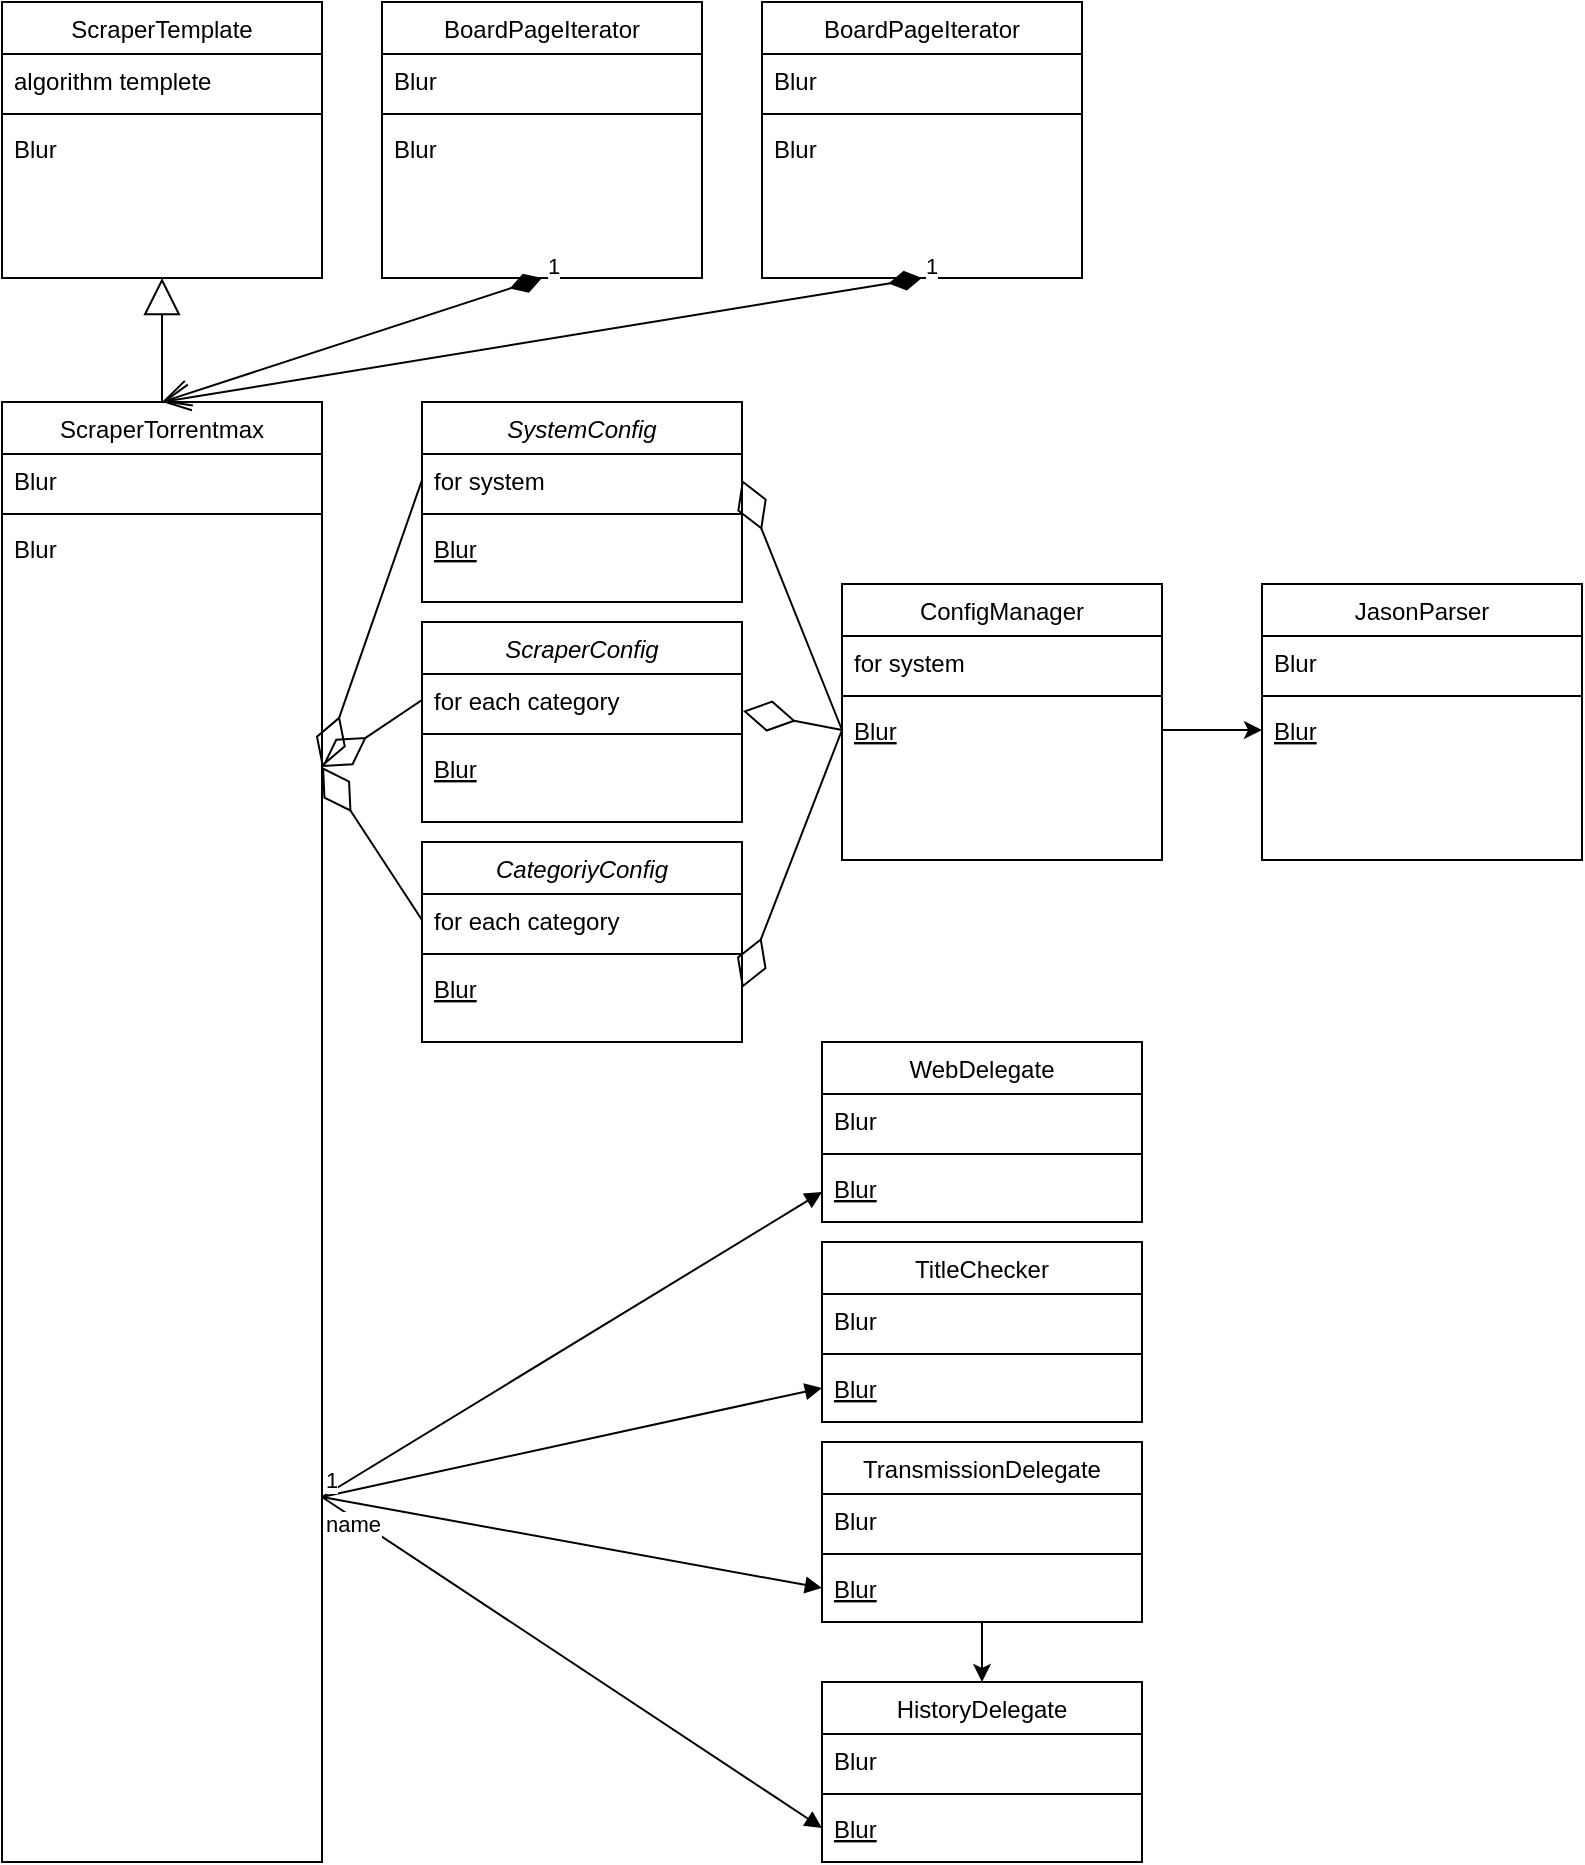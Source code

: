<mxfile version="13.5.7" type="device"><diagram id="C5RBs43oDa-KdzZeNtuy" name="Page-1"><mxGraphModel dx="822" dy="1627" grid="1" gridSize="10" guides="1" tooltips="1" connect="1" arrows="1" fold="1" page="1" pageScale="1" pageWidth="827" pageHeight="1169" math="0" shadow="0"><root><mxCell id="WIyWlLk6GJQsqaUBKTNV-0"/><mxCell id="WIyWlLk6GJQsqaUBKTNV-1" parent="WIyWlLk6GJQsqaUBKTNV-0"/><mxCell id="j8TjBGTL6p1VlJTiAmQx-67" value="" style="endArrow=classic;html=1;exitX=0.5;exitY=1;exitDx=0;exitDy=0;entryX=0.5;entryY=0;entryDx=0;entryDy=0;" parent="WIyWlLk6GJQsqaUBKTNV-1" source="j8TjBGTL6p1VlJTiAmQx-50" target="j8TjBGTL6p1VlJTiAmQx-56" edge="1"><mxGeometry width="50" height="50" relative="1" as="geometry"><mxPoint x="499.52" y="1031.012" as="sourcePoint"/><mxPoint x="430" y="995" as="targetPoint"/></mxGeometry></mxCell><mxCell id="j8TjBGTL6p1VlJTiAmQx-74" value="" style="endArrow=classic;html=1;exitX=1;exitY=0.5;exitDx=0;exitDy=0;entryX=0;entryY=0.5;entryDx=0;entryDy=0;" parent="WIyWlLk6GJQsqaUBKTNV-1" source="j8TjBGTL6p1VlJTiAmQx-35" target="j8TjBGTL6p1VlJTiAmQx-72" edge="1"><mxGeometry width="50" height="50" relative="1" as="geometry"><mxPoint x="610" y="555" as="sourcePoint"/><mxPoint x="650" y="555" as="targetPoint"/></mxGeometry></mxCell><mxCell id="1FENsD39uDUE2eKLZy-M-0" value="SystemConfig" style="swimlane;fontStyle=2;align=center;verticalAlign=top;childLayout=stackLayout;horizontal=1;startSize=26;horizontalStack=0;resizeParent=1;resizeLast=0;collapsible=1;marginBottom=0;rounded=0;shadow=0;strokeWidth=1;" parent="WIyWlLk6GJQsqaUBKTNV-1" vertex="1"><mxGeometry x="220" y="300" width="160" height="100" as="geometry"><mxRectangle x="130" y="380" width="160" height="26" as="alternateBounds"/></mxGeometry></mxCell><mxCell id="1FENsD39uDUE2eKLZy-M-1" value="for system" style="text;align=left;verticalAlign=top;spacingLeft=4;spacingRight=4;overflow=hidden;rotatable=0;points=[[0,0.5],[1,0.5]];portConstraint=eastwest;" parent="1FENsD39uDUE2eKLZy-M-0" vertex="1"><mxGeometry y="26" width="160" height="26" as="geometry"/></mxCell><mxCell id="1FENsD39uDUE2eKLZy-M-2" value="" style="line;html=1;strokeWidth=1;align=left;verticalAlign=middle;spacingTop=-1;spacingLeft=3;spacingRight=3;rotatable=0;labelPosition=right;points=[];portConstraint=eastwest;" parent="1FENsD39uDUE2eKLZy-M-0" vertex="1"><mxGeometry y="52" width="160" height="8" as="geometry"/></mxCell><mxCell id="1FENsD39uDUE2eKLZy-M-3" value="Blur" style="text;align=left;verticalAlign=top;spacingLeft=4;spacingRight=4;overflow=hidden;rotatable=0;points=[[0,0.5],[1,0.5]];portConstraint=eastwest;fontStyle=4" parent="1FENsD39uDUE2eKLZy-M-0" vertex="1"><mxGeometry y="60" width="160" height="26" as="geometry"/></mxCell><mxCell id="j8TjBGTL6p1VlJTiAmQx-25" value="ScraperConfig" style="swimlane;fontStyle=2;align=center;verticalAlign=top;childLayout=stackLayout;horizontal=1;startSize=26;horizontalStack=0;resizeParent=1;resizeLast=0;collapsible=1;marginBottom=0;rounded=0;shadow=0;strokeWidth=1;" parent="WIyWlLk6GJQsqaUBKTNV-1" vertex="1"><mxGeometry x="220" y="410" width="160" height="100" as="geometry"><mxRectangle x="130" y="380" width="160" height="26" as="alternateBounds"/></mxGeometry></mxCell><mxCell id="j8TjBGTL6p1VlJTiAmQx-26" value="for each category" style="text;align=left;verticalAlign=top;spacingLeft=4;spacingRight=4;overflow=hidden;rotatable=0;points=[[0,0.5],[1,0.5]];portConstraint=eastwest;" parent="j8TjBGTL6p1VlJTiAmQx-25" vertex="1"><mxGeometry y="26" width="160" height="26" as="geometry"/></mxCell><mxCell id="j8TjBGTL6p1VlJTiAmQx-28" value="" style="line;html=1;strokeWidth=1;align=left;verticalAlign=middle;spacingTop=-1;spacingLeft=3;spacingRight=3;rotatable=0;labelPosition=right;points=[];portConstraint=eastwest;" parent="j8TjBGTL6p1VlJTiAmQx-25" vertex="1"><mxGeometry y="52" width="160" height="8" as="geometry"/></mxCell><mxCell id="j8TjBGTL6p1VlJTiAmQx-29" value="Blur" style="text;align=left;verticalAlign=top;spacingLeft=4;spacingRight=4;overflow=hidden;rotatable=0;points=[[0,0.5],[1,0.5]];portConstraint=eastwest;fontStyle=4" parent="j8TjBGTL6p1VlJTiAmQx-25" vertex="1"><mxGeometry y="60" width="160" height="26" as="geometry"/></mxCell><mxCell id="ChljJz6uikZWS0F48ZWc-0" value="CategoriyConfig" style="swimlane;fontStyle=2;align=center;verticalAlign=top;childLayout=stackLayout;horizontal=1;startSize=26;horizontalStack=0;resizeParent=1;resizeLast=0;collapsible=1;marginBottom=0;rounded=0;shadow=0;strokeWidth=1;" parent="WIyWlLk6GJQsqaUBKTNV-1" vertex="1"><mxGeometry x="220" y="520" width="160" height="100" as="geometry"><mxRectangle x="130" y="380" width="160" height="26" as="alternateBounds"/></mxGeometry></mxCell><mxCell id="ChljJz6uikZWS0F48ZWc-1" value="for each category" style="text;align=left;verticalAlign=top;spacingLeft=4;spacingRight=4;overflow=hidden;rotatable=0;points=[[0,0.5],[1,0.5]];portConstraint=eastwest;" parent="ChljJz6uikZWS0F48ZWc-0" vertex="1"><mxGeometry y="26" width="160" height="26" as="geometry"/></mxCell><mxCell id="ChljJz6uikZWS0F48ZWc-2" value="" style="line;html=1;strokeWidth=1;align=left;verticalAlign=middle;spacingTop=-1;spacingLeft=3;spacingRight=3;rotatable=0;labelPosition=right;points=[];portConstraint=eastwest;" parent="ChljJz6uikZWS0F48ZWc-0" vertex="1"><mxGeometry y="52" width="160" height="8" as="geometry"/></mxCell><mxCell id="ChljJz6uikZWS0F48ZWc-3" value="Blur" style="text;align=left;verticalAlign=top;spacingLeft=4;spacingRight=4;overflow=hidden;rotatable=0;points=[[0,0.5],[1,0.5]];portConstraint=eastwest;fontStyle=4" parent="ChljJz6uikZWS0F48ZWc-0" vertex="1"><mxGeometry y="60" width="160" height="26" as="geometry"/></mxCell><mxCell id="j8TjBGTL6p1VlJTiAmQx-31" value="ConfigManager" style="swimlane;fontStyle=0;align=center;verticalAlign=top;childLayout=stackLayout;horizontal=1;startSize=26;horizontalStack=0;resizeParent=1;resizeLast=0;collapsible=1;marginBottom=0;rounded=0;shadow=0;strokeWidth=1;" parent="WIyWlLk6GJQsqaUBKTNV-1" vertex="1"><mxGeometry x="430" y="391" width="160" height="138" as="geometry"><mxRectangle x="130" y="380" width="160" height="26" as="alternateBounds"/></mxGeometry></mxCell><mxCell id="j8TjBGTL6p1VlJTiAmQx-32" value="for system" style="text;align=left;verticalAlign=top;spacingLeft=4;spacingRight=4;overflow=hidden;rotatable=0;points=[[0,0.5],[1,0.5]];portConstraint=eastwest;" parent="j8TjBGTL6p1VlJTiAmQx-31" vertex="1"><mxGeometry y="26" width="160" height="26" as="geometry"/></mxCell><mxCell id="j8TjBGTL6p1VlJTiAmQx-34" value="" style="line;html=1;strokeWidth=1;align=left;verticalAlign=middle;spacingTop=-1;spacingLeft=3;spacingRight=3;rotatable=0;labelPosition=right;points=[];portConstraint=eastwest;" parent="j8TjBGTL6p1VlJTiAmQx-31" vertex="1"><mxGeometry y="52" width="160" height="8" as="geometry"/></mxCell><mxCell id="j8TjBGTL6p1VlJTiAmQx-35" value="Blur" style="text;align=left;verticalAlign=top;spacingLeft=4;spacingRight=4;overflow=hidden;rotatable=0;points=[[0,0.5],[1,0.5]];portConstraint=eastwest;fontStyle=4" parent="j8TjBGTL6p1VlJTiAmQx-31" vertex="1"><mxGeometry y="60" width="160" height="26" as="geometry"/></mxCell><mxCell id="j8TjBGTL6p1VlJTiAmQx-68" value="JasonParser" style="swimlane;fontStyle=0;align=center;verticalAlign=top;childLayout=stackLayout;horizontal=1;startSize=26;horizontalStack=0;resizeParent=1;resizeLast=0;collapsible=1;marginBottom=0;rounded=0;shadow=0;strokeWidth=1;" parent="WIyWlLk6GJQsqaUBKTNV-1" vertex="1"><mxGeometry x="640" y="391" width="160" height="138" as="geometry"><mxRectangle x="130" y="380" width="160" height="26" as="alternateBounds"/></mxGeometry></mxCell><mxCell id="j8TjBGTL6p1VlJTiAmQx-69" value="Blur" style="text;align=left;verticalAlign=top;spacingLeft=4;spacingRight=4;overflow=hidden;rotatable=0;points=[[0,0.5],[1,0.5]];portConstraint=eastwest;" parent="j8TjBGTL6p1VlJTiAmQx-68" vertex="1"><mxGeometry y="26" width="160" height="26" as="geometry"/></mxCell><mxCell id="j8TjBGTL6p1VlJTiAmQx-71" value="" style="line;html=1;strokeWidth=1;align=left;verticalAlign=middle;spacingTop=-1;spacingLeft=3;spacingRight=3;rotatable=0;labelPosition=right;points=[];portConstraint=eastwest;" parent="j8TjBGTL6p1VlJTiAmQx-68" vertex="1"><mxGeometry y="52" width="160" height="8" as="geometry"/></mxCell><mxCell id="j8TjBGTL6p1VlJTiAmQx-72" value="Blur" style="text;align=left;verticalAlign=top;spacingLeft=4;spacingRight=4;overflow=hidden;rotatable=0;points=[[0,0.5],[1,0.5]];portConstraint=eastwest;fontStyle=4" parent="j8TjBGTL6p1VlJTiAmQx-68" vertex="1"><mxGeometry y="60" width="160" height="26" as="geometry"/></mxCell><mxCell id="j8TjBGTL6p1VlJTiAmQx-0" value="BoardPageIterator" style="swimlane;fontStyle=0;align=center;verticalAlign=top;childLayout=stackLayout;horizontal=1;startSize=26;horizontalStack=0;resizeParent=1;resizeLast=0;collapsible=1;marginBottom=0;rounded=0;shadow=0;strokeWidth=1;" parent="WIyWlLk6GJQsqaUBKTNV-1" vertex="1"><mxGeometry x="200" y="100" width="160" height="138" as="geometry"><mxRectangle x="230" y="140" width="160" height="26" as="alternateBounds"/></mxGeometry></mxCell><mxCell id="j8TjBGTL6p1VlJTiAmQx-1" value="Blur" style="text;align=left;verticalAlign=top;spacingLeft=4;spacingRight=4;overflow=hidden;rotatable=0;points=[[0,0.5],[1,0.5]];portConstraint=eastwest;" parent="j8TjBGTL6p1VlJTiAmQx-0" vertex="1"><mxGeometry y="26" width="160" height="26" as="geometry"/></mxCell><mxCell id="j8TjBGTL6p1VlJTiAmQx-4" value="" style="line;html=1;strokeWidth=1;align=left;verticalAlign=middle;spacingTop=-1;spacingLeft=3;spacingRight=3;rotatable=0;labelPosition=right;points=[];portConstraint=eastwest;" parent="j8TjBGTL6p1VlJTiAmQx-0" vertex="1"><mxGeometry y="52" width="160" height="8" as="geometry"/></mxCell><mxCell id="j8TjBGTL6p1VlJTiAmQx-5" value="Blur" style="text;align=left;verticalAlign=top;spacingLeft=4;spacingRight=4;overflow=hidden;rotatable=0;points=[[0,0.5],[1,0.5]];portConstraint=eastwest;" parent="j8TjBGTL6p1VlJTiAmQx-0" vertex="1"><mxGeometry y="60" width="160" height="26" as="geometry"/></mxCell><mxCell id="f7Vsn7BPIszJEmUHjl6W-9" value="ScraperTorrentmax" style="swimlane;fontStyle=0;align=center;verticalAlign=top;childLayout=stackLayout;horizontal=1;startSize=26;horizontalStack=0;resizeParent=1;resizeLast=0;collapsible=1;marginBottom=0;rounded=0;shadow=0;strokeWidth=1;" parent="WIyWlLk6GJQsqaUBKTNV-1" vertex="1"><mxGeometry x="10" y="300" width="160" height="730" as="geometry"><mxRectangle x="10" y="100" width="160" height="26" as="alternateBounds"/></mxGeometry></mxCell><mxCell id="f7Vsn7BPIszJEmUHjl6W-10" value="Blur" style="text;align=left;verticalAlign=top;spacingLeft=4;spacingRight=4;overflow=hidden;rotatable=0;points=[[0,0.5],[1,0.5]];portConstraint=eastwest;" parent="f7Vsn7BPIszJEmUHjl6W-9" vertex="1"><mxGeometry y="26" width="160" height="26" as="geometry"/></mxCell><mxCell id="f7Vsn7BPIszJEmUHjl6W-11" value="" style="line;html=1;strokeWidth=1;align=left;verticalAlign=middle;spacingTop=-1;spacingLeft=3;spacingRight=3;rotatable=0;labelPosition=right;points=[];portConstraint=eastwest;" parent="f7Vsn7BPIszJEmUHjl6W-9" vertex="1"><mxGeometry y="52" width="160" height="8" as="geometry"/></mxCell><mxCell id="f7Vsn7BPIszJEmUHjl6W-12" value="Blur" style="text;align=left;verticalAlign=top;spacingLeft=4;spacingRight=4;overflow=hidden;rotatable=0;points=[[0,0.5],[1,0.5]];portConstraint=eastwest;" parent="f7Vsn7BPIszJEmUHjl6W-9" vertex="1"><mxGeometry y="60" width="160" height="26" as="geometry"/></mxCell><mxCell id="pLfaunCW0pPwW7VCbgwO-0" value="ScraperTemplate" style="swimlane;fontStyle=0;align=center;verticalAlign=top;childLayout=stackLayout;horizontal=1;startSize=26;horizontalStack=0;resizeParent=1;resizeLast=0;collapsible=1;marginBottom=0;rounded=0;shadow=0;strokeWidth=1;" parent="WIyWlLk6GJQsqaUBKTNV-1" vertex="1"><mxGeometry x="10" y="100" width="160" height="138" as="geometry"><mxRectangle x="230" y="140" width="160" height="26" as="alternateBounds"/></mxGeometry></mxCell><mxCell id="pLfaunCW0pPwW7VCbgwO-1" value="algorithm templete" style="text;align=left;verticalAlign=top;spacingLeft=4;spacingRight=4;overflow=hidden;rotatable=0;points=[[0,0.5],[1,0.5]];portConstraint=eastwest;" parent="pLfaunCW0pPwW7VCbgwO-0" vertex="1"><mxGeometry y="26" width="160" height="26" as="geometry"/></mxCell><mxCell id="pLfaunCW0pPwW7VCbgwO-2" value="" style="line;html=1;strokeWidth=1;align=left;verticalAlign=middle;spacingTop=-1;spacingLeft=3;spacingRight=3;rotatable=0;labelPosition=right;points=[];portConstraint=eastwest;" parent="pLfaunCW0pPwW7VCbgwO-0" vertex="1"><mxGeometry y="52" width="160" height="8" as="geometry"/></mxCell><mxCell id="pLfaunCW0pPwW7VCbgwO-3" value="Blur" style="text;align=left;verticalAlign=top;spacingLeft=4;spacingRight=4;overflow=hidden;rotatable=0;points=[[0,0.5],[1,0.5]];portConstraint=eastwest;" parent="pLfaunCW0pPwW7VCbgwO-0" vertex="1"><mxGeometry y="60" width="160" height="26" as="geometry"/></mxCell><mxCell id="yYTCXx3Da2UYbO6o0smQ-0" value="BoardPageIterator" style="swimlane;fontStyle=0;align=center;verticalAlign=top;childLayout=stackLayout;horizontal=1;startSize=26;horizontalStack=0;resizeParent=1;resizeLast=0;collapsible=1;marginBottom=0;rounded=0;shadow=0;strokeWidth=1;" parent="WIyWlLk6GJQsqaUBKTNV-1" vertex="1"><mxGeometry x="390" y="100" width="160" height="138" as="geometry"><mxRectangle x="230" y="140" width="160" height="26" as="alternateBounds"/></mxGeometry></mxCell><mxCell id="yYTCXx3Da2UYbO6o0smQ-1" value="Blur" style="text;align=left;verticalAlign=top;spacingLeft=4;spacingRight=4;overflow=hidden;rotatable=0;points=[[0,0.5],[1,0.5]];portConstraint=eastwest;" parent="yYTCXx3Da2UYbO6o0smQ-0" vertex="1"><mxGeometry y="26" width="160" height="26" as="geometry"/></mxCell><mxCell id="yYTCXx3Da2UYbO6o0smQ-2" value="" style="line;html=1;strokeWidth=1;align=left;verticalAlign=middle;spacingTop=-1;spacingLeft=3;spacingRight=3;rotatable=0;labelPosition=right;points=[];portConstraint=eastwest;" parent="yYTCXx3Da2UYbO6o0smQ-0" vertex="1"><mxGeometry y="52" width="160" height="8" as="geometry"/></mxCell><mxCell id="yYTCXx3Da2UYbO6o0smQ-3" value="Blur" style="text;align=left;verticalAlign=top;spacingLeft=4;spacingRight=4;overflow=hidden;rotatable=0;points=[[0,0.5],[1,0.5]];portConstraint=eastwest;" parent="yYTCXx3Da2UYbO6o0smQ-0" vertex="1"><mxGeometry y="60" width="160" height="26" as="geometry"/></mxCell><mxCell id="yYTCXx3Da2UYbO6o0smQ-5" value="" style="endArrow=block;endSize=16;endFill=0;html=1;exitX=0.5;exitY=0;exitDx=0;exitDy=0;entryX=0.5;entryY=1;entryDx=0;entryDy=0;" parent="WIyWlLk6GJQsqaUBKTNV-1" source="f7Vsn7BPIszJEmUHjl6W-9" target="pLfaunCW0pPwW7VCbgwO-0" edge="1"><mxGeometry width="160" relative="1" as="geometry"><mxPoint x="30" y="270" as="sourcePoint"/><mxPoint x="90" y="240" as="targetPoint"/></mxGeometry></mxCell><mxCell id="yYTCXx3Da2UYbO6o0smQ-18" value="name" style="endArrow=block;endFill=1;html=1;align=left;verticalAlign=top;entryX=0;entryY=0.5;entryDx=0;entryDy=0;exitX=1;exitY=0.75;exitDx=0;exitDy=0;" parent="WIyWlLk6GJQsqaUBKTNV-1" source="f7Vsn7BPIszJEmUHjl6W-9" target="j8TjBGTL6p1VlJTiAmQx-42" edge="1"><mxGeometry x="-1" relative="1" as="geometry"><mxPoint x="190" y="660" as="sourcePoint"/><mxPoint x="460" y="573" as="targetPoint"/><Array as="points"/></mxGeometry></mxCell><mxCell id="yYTCXx3Da2UYbO6o0smQ-19" value="1" style="edgeLabel;resizable=0;html=1;align=left;verticalAlign=bottom;" parent="yYTCXx3Da2UYbO6o0smQ-18" connectable="0" vertex="1"><mxGeometry x="-1" relative="1" as="geometry"/></mxCell><mxCell id="yYTCXx3Da2UYbO6o0smQ-20" value="name" style="endArrow=block;endFill=1;html=1;align=left;verticalAlign=top;entryX=0;entryY=0.5;entryDx=0;entryDy=0;exitX=1;exitY=0.75;exitDx=0;exitDy=0;" parent="WIyWlLk6GJQsqaUBKTNV-1" source="f7Vsn7BPIszJEmUHjl6W-9" target="j8TjBGTL6p1VlJTiAmQx-48" edge="1"><mxGeometry x="-1" relative="1" as="geometry"><mxPoint x="270" y="800" as="sourcePoint"/><mxPoint x="490" y="668" as="targetPoint"/><Array as="points"/></mxGeometry></mxCell><mxCell id="yYTCXx3Da2UYbO6o0smQ-21" value="1" style="edgeLabel;resizable=0;html=1;align=left;verticalAlign=bottom;" parent="yYTCXx3Da2UYbO6o0smQ-20" connectable="0" vertex="1"><mxGeometry x="-1" relative="1" as="geometry"/></mxCell><mxCell id="yYTCXx3Da2UYbO6o0smQ-22" value="name" style="endArrow=block;endFill=1;html=1;align=left;verticalAlign=top;entryX=0;entryY=0.5;entryDx=0;entryDy=0;exitX=1;exitY=0.75;exitDx=0;exitDy=0;" parent="WIyWlLk6GJQsqaUBKTNV-1" source="f7Vsn7BPIszJEmUHjl6W-9" target="j8TjBGTL6p1VlJTiAmQx-54" edge="1"><mxGeometry x="-1" relative="1" as="geometry"><mxPoint x="230" y="810" as="sourcePoint"/><mxPoint x="480" y="720" as="targetPoint"/><Array as="points"/></mxGeometry></mxCell><mxCell id="yYTCXx3Da2UYbO6o0smQ-23" value="1" style="edgeLabel;resizable=0;html=1;align=left;verticalAlign=bottom;" parent="yYTCXx3Da2UYbO6o0smQ-22" connectable="0" vertex="1"><mxGeometry x="-1" relative="1" as="geometry"/></mxCell><mxCell id="yYTCXx3Da2UYbO6o0smQ-24" value="name" style="endArrow=block;endFill=1;html=1;align=left;verticalAlign=top;entryX=0;entryY=0.5;entryDx=0;entryDy=0;exitX=1;exitY=0.75;exitDx=0;exitDy=0;" parent="WIyWlLk6GJQsqaUBKTNV-1" source="f7Vsn7BPIszJEmUHjl6W-9" target="j8TjBGTL6p1VlJTiAmQx-60" edge="1"><mxGeometry x="-1" relative="1" as="geometry"><mxPoint x="220" y="850" as="sourcePoint"/><mxPoint x="450" y="810" as="targetPoint"/><Array as="points"/></mxGeometry></mxCell><mxCell id="yYTCXx3Da2UYbO6o0smQ-25" value="1" style="edgeLabel;resizable=0;html=1;align=left;verticalAlign=bottom;" parent="yYTCXx3Da2UYbO6o0smQ-24" connectable="0" vertex="1"><mxGeometry x="-1" relative="1" as="geometry"/></mxCell><mxCell id="yYTCXx3Da2UYbO6o0smQ-36" value="" style="endArrow=diamondThin;endFill=0;endSize=24;html=1;align=left;entryX=1.003;entryY=0.712;entryDx=0;entryDy=0;exitX=0;exitY=0.5;exitDx=0;exitDy=0;entryPerimeter=0;" parent="WIyWlLk6GJQsqaUBKTNV-1" source="j8TjBGTL6p1VlJTiAmQx-35" target="j8TjBGTL6p1VlJTiAmQx-26" edge="1"><mxGeometry width="160" relative="1" as="geometry"><mxPoint x="240" y="570" as="sourcePoint"/><mxPoint x="400" y="570" as="targetPoint"/></mxGeometry></mxCell><mxCell id="yYTCXx3Da2UYbO6o0smQ-37" value="" style="endArrow=diamondThin;endFill=0;endSize=24;html=1;align=left;exitX=0;exitY=0.5;exitDx=0;exitDy=0;entryX=1;entryY=0.25;entryDx=0;entryDy=0;" parent="WIyWlLk6GJQsqaUBKTNV-1" source="j8TjBGTL6p1VlJTiAmQx-26" target="f7Vsn7BPIszJEmUHjl6W-9" edge="1"><mxGeometry width="160" relative="1" as="geometry"><mxPoint x="250" y="580" as="sourcePoint"/><mxPoint x="170" y="480" as="targetPoint"/></mxGeometry></mxCell><mxCell id="ig_UqpvmFEBTTAnW2wOF-2" value="1" style="endArrow=open;html=1;endSize=12;startArrow=diamondThin;startSize=14;startFill=1;align=left;verticalAlign=bottom;exitX=0.5;exitY=1;exitDx=0;exitDy=0;entryX=0.5;entryY=0;entryDx=0;entryDy=0;" parent="WIyWlLk6GJQsqaUBKTNV-1" source="j8TjBGTL6p1VlJTiAmQx-0" target="f7Vsn7BPIszJEmUHjl6W-9" edge="1"><mxGeometry x="-1" y="3" relative="1" as="geometry"><mxPoint x="300" y="250" as="sourcePoint"/><mxPoint x="420" y="340" as="targetPoint"/></mxGeometry></mxCell><mxCell id="ig_UqpvmFEBTTAnW2wOF-4" value="1" style="endArrow=open;html=1;endSize=12;startArrow=diamondThin;startSize=14;startFill=1;align=left;verticalAlign=bottom;exitX=0.5;exitY=1;exitDx=0;exitDy=0;" parent="WIyWlLk6GJQsqaUBKTNV-1" source="yYTCXx3Da2UYbO6o0smQ-0" edge="1"><mxGeometry x="-1" y="3" relative="1" as="geometry"><mxPoint x="440" y="340" as="sourcePoint"/><mxPoint x="90" y="300" as="targetPoint"/></mxGeometry></mxCell><mxCell id="ChljJz6uikZWS0F48ZWc-4" value="" style="endArrow=diamondThin;endFill=0;endSize=24;html=1;align=left;exitX=0;exitY=0.5;exitDx=0;exitDy=0;entryX=1;entryY=0.25;entryDx=0;entryDy=0;" parent="WIyWlLk6GJQsqaUBKTNV-1" source="ChljJz6uikZWS0F48ZWc-1" target="f7Vsn7BPIszJEmUHjl6W-9" edge="1"><mxGeometry width="160" relative="1" as="geometry"><mxPoint x="240" y="413" as="sourcePoint"/><mxPoint x="200" y="490" as="targetPoint"/></mxGeometry></mxCell><mxCell id="ChljJz6uikZWS0F48ZWc-5" value="" style="endArrow=diamondThin;endFill=0;endSize=24;html=1;align=left;entryX=1;entryY=0.5;entryDx=0;entryDy=0;exitX=0;exitY=0.5;exitDx=0;exitDy=0;" parent="WIyWlLk6GJQsqaUBKTNV-1" source="j8TjBGTL6p1VlJTiAmQx-35" target="ChljJz6uikZWS0F48ZWc-3" edge="1"><mxGeometry width="160" relative="1" as="geometry"><mxPoint x="460" y="573" as="sourcePoint"/><mxPoint x="400" y="413" as="targetPoint"/></mxGeometry></mxCell><mxCell id="1FENsD39uDUE2eKLZy-M-4" value="" style="endArrow=diamondThin;endFill=0;endSize=24;html=1;align=left;exitX=0;exitY=0.5;exitDx=0;exitDy=0;entryX=1;entryY=0.25;entryDx=0;entryDy=0;" parent="WIyWlLk6GJQsqaUBKTNV-1" source="1FENsD39uDUE2eKLZy-M-1" target="f7Vsn7BPIszJEmUHjl6W-9" edge="1"><mxGeometry width="160" relative="1" as="geometry"><mxPoint x="200" y="339" as="sourcePoint"/><mxPoint x="180" y="450" as="targetPoint"/></mxGeometry></mxCell><mxCell id="1FENsD39uDUE2eKLZy-M-5" value="" style="endArrow=diamondThin;endFill=0;endSize=24;html=1;align=left;entryX=1;entryY=0.5;entryDx=0;entryDy=0;exitX=0;exitY=0.5;exitDx=0;exitDy=0;" parent="WIyWlLk6GJQsqaUBKTNV-1" source="j8TjBGTL6p1VlJTiAmQx-35" target="1FENsD39uDUE2eKLZy-M-1" edge="1"><mxGeometry width="160" relative="1" as="geometry"><mxPoint x="479.52" y="289.49" as="sourcePoint"/><mxPoint x="430" y="280.002" as="targetPoint"/></mxGeometry></mxCell><mxCell id="j8TjBGTL6p1VlJTiAmQx-38" value="WebDelegate" style="swimlane;fontStyle=0;align=center;verticalAlign=top;childLayout=stackLayout;horizontal=1;startSize=26;horizontalStack=0;resizeParent=1;resizeLast=0;collapsible=1;marginBottom=0;rounded=0;shadow=0;strokeWidth=1;" parent="WIyWlLk6GJQsqaUBKTNV-1" vertex="1"><mxGeometry x="420" y="620" width="160" height="90" as="geometry"><mxRectangle x="130" y="380" width="160" height="26" as="alternateBounds"/></mxGeometry></mxCell><mxCell id="j8TjBGTL6p1VlJTiAmQx-39" value="Blur" style="text;align=left;verticalAlign=top;spacingLeft=4;spacingRight=4;overflow=hidden;rotatable=0;points=[[0,0.5],[1,0.5]];portConstraint=eastwest;" parent="j8TjBGTL6p1VlJTiAmQx-38" vertex="1"><mxGeometry y="26" width="160" height="26" as="geometry"/></mxCell><mxCell id="j8TjBGTL6p1VlJTiAmQx-41" value="" style="line;html=1;strokeWidth=1;align=left;verticalAlign=middle;spacingTop=-1;spacingLeft=3;spacingRight=3;rotatable=0;labelPosition=right;points=[];portConstraint=eastwest;" parent="j8TjBGTL6p1VlJTiAmQx-38" vertex="1"><mxGeometry y="52" width="160" height="8" as="geometry"/></mxCell><mxCell id="j8TjBGTL6p1VlJTiAmQx-42" value="Blur" style="text;align=left;verticalAlign=top;spacingLeft=4;spacingRight=4;overflow=hidden;rotatable=0;points=[[0,0.5],[1,0.5]];portConstraint=eastwest;fontStyle=4" parent="j8TjBGTL6p1VlJTiAmQx-38" vertex="1"><mxGeometry y="60" width="160" height="30" as="geometry"/></mxCell><mxCell id="j8TjBGTL6p1VlJTiAmQx-44" value="TitleChecker" style="swimlane;fontStyle=0;align=center;verticalAlign=top;childLayout=stackLayout;horizontal=1;startSize=26;horizontalStack=0;resizeParent=1;resizeLast=0;collapsible=1;marginBottom=0;rounded=0;shadow=0;strokeWidth=1;" parent="WIyWlLk6GJQsqaUBKTNV-1" vertex="1"><mxGeometry x="420" y="720" width="160" height="90" as="geometry"><mxRectangle x="130" y="380" width="160" height="26" as="alternateBounds"/></mxGeometry></mxCell><mxCell id="j8TjBGTL6p1VlJTiAmQx-45" value="Blur" style="text;align=left;verticalAlign=top;spacingLeft=4;spacingRight=4;overflow=hidden;rotatable=0;points=[[0,0.5],[1,0.5]];portConstraint=eastwest;" parent="j8TjBGTL6p1VlJTiAmQx-44" vertex="1"><mxGeometry y="26" width="160" height="26" as="geometry"/></mxCell><mxCell id="j8TjBGTL6p1VlJTiAmQx-47" value="" style="line;html=1;strokeWidth=1;align=left;verticalAlign=middle;spacingTop=-1;spacingLeft=3;spacingRight=3;rotatable=0;labelPosition=right;points=[];portConstraint=eastwest;" parent="j8TjBGTL6p1VlJTiAmQx-44" vertex="1"><mxGeometry y="52" width="160" height="8" as="geometry"/></mxCell><mxCell id="j8TjBGTL6p1VlJTiAmQx-48" value="Blur" style="text;align=left;verticalAlign=top;spacingLeft=4;spacingRight=4;overflow=hidden;rotatable=0;points=[[0,0.5],[1,0.5]];portConstraint=eastwest;fontStyle=4" parent="j8TjBGTL6p1VlJTiAmQx-44" vertex="1"><mxGeometry y="60" width="160" height="26" as="geometry"/></mxCell><mxCell id="j8TjBGTL6p1VlJTiAmQx-50" value="TransmissionDelegate" style="swimlane;fontStyle=0;align=center;verticalAlign=top;childLayout=stackLayout;horizontal=1;startSize=26;horizontalStack=0;resizeParent=1;resizeLast=0;collapsible=1;marginBottom=0;rounded=0;shadow=0;strokeWidth=1;" parent="WIyWlLk6GJQsqaUBKTNV-1" vertex="1"><mxGeometry x="420" y="820" width="160" height="90" as="geometry"><mxRectangle x="130" y="380" width="160" height="26" as="alternateBounds"/></mxGeometry></mxCell><mxCell id="j8TjBGTL6p1VlJTiAmQx-51" value="Blur" style="text;align=left;verticalAlign=top;spacingLeft=4;spacingRight=4;overflow=hidden;rotatable=0;points=[[0,0.5],[1,0.5]];portConstraint=eastwest;" parent="j8TjBGTL6p1VlJTiAmQx-50" vertex="1"><mxGeometry y="26" width="160" height="26" as="geometry"/></mxCell><mxCell id="j8TjBGTL6p1VlJTiAmQx-53" value="" style="line;html=1;strokeWidth=1;align=left;verticalAlign=middle;spacingTop=-1;spacingLeft=3;spacingRight=3;rotatable=0;labelPosition=right;points=[];portConstraint=eastwest;" parent="j8TjBGTL6p1VlJTiAmQx-50" vertex="1"><mxGeometry y="52" width="160" height="8" as="geometry"/></mxCell><mxCell id="j8TjBGTL6p1VlJTiAmQx-54" value="Blur" style="text;align=left;verticalAlign=top;spacingLeft=4;spacingRight=4;overflow=hidden;rotatable=0;points=[[0,0.5],[1,0.5]];portConstraint=eastwest;fontStyle=4" parent="j8TjBGTL6p1VlJTiAmQx-50" vertex="1"><mxGeometry y="60" width="160" height="26" as="geometry"/></mxCell><mxCell id="j8TjBGTL6p1VlJTiAmQx-56" value="HistoryDelegate" style="swimlane;fontStyle=0;align=center;verticalAlign=top;childLayout=stackLayout;horizontal=1;startSize=26;horizontalStack=0;resizeParent=1;resizeLast=0;collapsible=1;marginBottom=0;rounded=0;shadow=0;strokeWidth=1;" parent="WIyWlLk6GJQsqaUBKTNV-1" vertex="1"><mxGeometry x="420" y="940" width="160" height="90" as="geometry"><mxRectangle x="130" y="380" width="160" height="26" as="alternateBounds"/></mxGeometry></mxCell><mxCell id="j8TjBGTL6p1VlJTiAmQx-57" value="Blur" style="text;align=left;verticalAlign=top;spacingLeft=4;spacingRight=4;overflow=hidden;rotatable=0;points=[[0,0.5],[1,0.5]];portConstraint=eastwest;" parent="j8TjBGTL6p1VlJTiAmQx-56" vertex="1"><mxGeometry y="26" width="160" height="26" as="geometry"/></mxCell><mxCell id="j8TjBGTL6p1VlJTiAmQx-59" value="" style="line;html=1;strokeWidth=1;align=left;verticalAlign=middle;spacingTop=-1;spacingLeft=3;spacingRight=3;rotatable=0;labelPosition=right;points=[];portConstraint=eastwest;" parent="j8TjBGTL6p1VlJTiAmQx-56" vertex="1"><mxGeometry y="52" width="160" height="8" as="geometry"/></mxCell><mxCell id="j8TjBGTL6p1VlJTiAmQx-60" value="Blur" style="text;align=left;verticalAlign=top;spacingLeft=4;spacingRight=4;overflow=hidden;rotatable=0;points=[[0,0.5],[1,0.5]];portConstraint=eastwest;fontStyle=4" parent="j8TjBGTL6p1VlJTiAmQx-56" vertex="1"><mxGeometry y="60" width="160" height="26" as="geometry"/></mxCell></root></mxGraphModel></diagram></mxfile>
